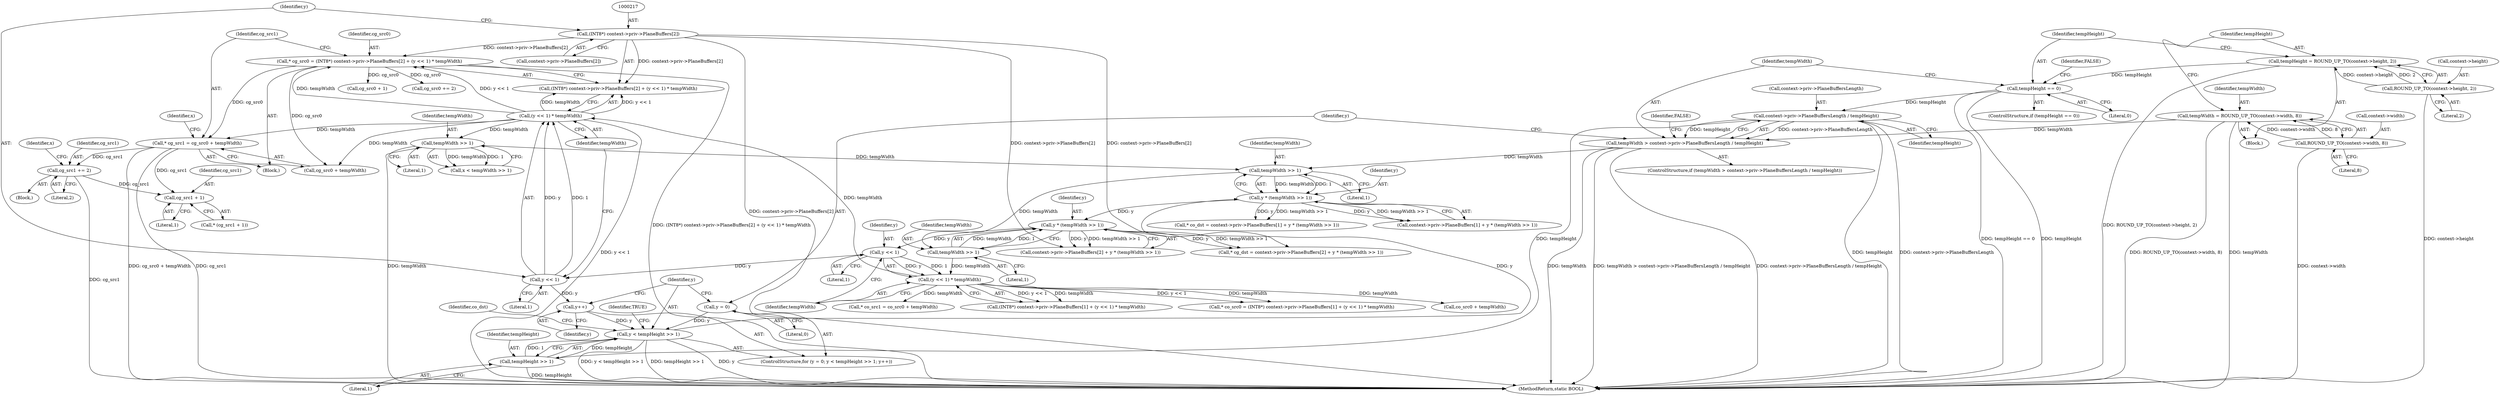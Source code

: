 digraph "0_FreeRDP_d1112c279bd1a327e8e4d0b5f371458bf2579659_6@integer" {
"1000231" [label="(Call,* cg_src1 = cg_src0 + tempWidth)"];
"1000213" [label="(Call,* cg_src0 = (INT8*) context->priv->PlaneBuffers[2] + (y << 1) * tempWidth)"];
"1000216" [label="(Call,(INT8*) context->priv->PlaneBuffers[2])"];
"1000225" [label="(Call,(y << 1) * tempWidth)"];
"1000226" [label="(Call,y << 1)"];
"1000202" [label="(Call,y << 1)"];
"1000183" [label="(Call,y * (tempWidth >> 1))"];
"1000167" [label="(Call,y * (tempWidth >> 1))"];
"1000148" [label="(Call,y < tempHeight >> 1)"];
"1000153" [label="(Call,y++)"];
"1000145" [label="(Call,y = 0)"];
"1000150" [label="(Call,tempHeight >> 1)"];
"1000135" [label="(Call,context->priv->PlaneBuffersLength / tempHeight)"];
"1000127" [label="(Call,tempHeight == 0)"];
"1000119" [label="(Call,tempHeight = ROUND_UP_TO(context->height, 2))"];
"1000121" [label="(Call,ROUND_UP_TO(context->height, 2))"];
"1000169" [label="(Call,tempWidth >> 1)"];
"1000133" [label="(Call,tempWidth > context->priv->PlaneBuffersLength / tempHeight)"];
"1000112" [label="(Call,tempWidth = ROUND_UP_TO(context->width, 8))"];
"1000114" [label="(Call,ROUND_UP_TO(context->width, 8))"];
"1000242" [label="(Call,tempWidth >> 1)"];
"1000185" [label="(Call,tempWidth >> 1)"];
"1000201" [label="(Call,(y << 1) * tempWidth)"];
"1000306" [label="(Call,cg_src1 + 1)"];
"1000319" [label="(Call,cg_src1 += 2)"];
"1000147" [label="(Literal,0)"];
"1000203" [label="(Identifier,y)"];
"1000246" [label="(Identifier,x)"];
"1000232" [label="(Identifier,cg_src1)"];
"1000127" [label="(Call,tempHeight == 0)"];
"1000145" [label="(Call,y = 0)"];
"1000157" [label="(Call,* co_dst = context->priv->PlaneBuffers[1] + y * (tempWidth >> 1))"];
"1000126" [label="(ControlStructure,if (tempHeight == 0))"];
"1000204" [label="(Literal,1)"];
"1000213" [label="(Call,* cg_src0 = (INT8*) context->priv->PlaneBuffers[2] + (y << 1) * tempWidth)"];
"1000131" [label="(Identifier,FALSE)"];
"1000243" [label="(Identifier,tempWidth)"];
"1000215" [label="(Call,(INT8*) context->priv->PlaneBuffers[2] + (y << 1) * tempWidth)"];
"1000129" [label="(Literal,0)"];
"1000170" [label="(Identifier,tempWidth)"];
"1000122" [label="(Call,context->height)"];
"1000141" [label="(Identifier,tempHeight)"];
"1000114" [label="(Call,ROUND_UP_TO(context->width, 8))"];
"1000295" [label="(Call,cg_src0 + 1)"];
"1000136" [label="(Call,context->priv->PlaneBuffersLength)"];
"1000183" [label="(Call,y * (tempWidth >> 1))"];
"1000155" [label="(Block,)"];
"1000167" [label="(Call,y * (tempWidth >> 1))"];
"1000207" [label="(Call,* co_src1 = co_src0 + tempWidth)"];
"1000149" [label="(Identifier,y)"];
"1000225" [label="(Call,(y << 1) * tempWidth)"];
"1000244" [label="(Literal,1)"];
"1000305" [label="(Call,* (cg_src1 + 1))"];
"1000125" [label="(Literal,2)"];
"1000102" [label="(Block,)"];
"1000153" [label="(Call,y++)"];
"1000144" [label="(ControlStructure,for (y = 0; y < tempHeight >> 1; y++))"];
"1000150" [label="(Call,tempHeight >> 1)"];
"1000135" [label="(Call,context->priv->PlaneBuffersLength / tempHeight)"];
"1000119" [label="(Call,tempHeight = ROUND_UP_TO(context->height, 2))"];
"1000307" [label="(Identifier,cg_src1)"];
"1000113" [label="(Identifier,tempWidth)"];
"1000115" [label="(Call,context->width)"];
"1000320" [label="(Identifier,cg_src1)"];
"1000154" [label="(Identifier,y)"];
"1000226" [label="(Call,y << 1)"];
"1000218" [label="(Call,context->priv->PlaneBuffers[2])"];
"1000173" [label="(Call,* cg_dst = context->priv->PlaneBuffers[2] + y * (tempWidth >> 1))"];
"1000191" [label="(Call,(INT8*) context->priv->PlaneBuffers[1] + (y << 1) * tempWidth)"];
"1000134" [label="(Identifier,tempWidth)"];
"1000202" [label="(Call,y << 1)"];
"1000316" [label="(Call,cg_src0 += 2)"];
"1000151" [label="(Identifier,tempHeight)"];
"1000175" [label="(Call,context->priv->PlaneBuffers[2] + y * (tempWidth >> 1))"];
"1000148" [label="(Call,y < tempHeight >> 1)"];
"1000229" [label="(Identifier,tempWidth)"];
"1000184" [label="(Identifier,y)"];
"1000231" [label="(Call,* cg_src1 = cg_src0 + tempWidth)"];
"1000146" [label="(Identifier,y)"];
"1000306" [label="(Call,cg_src1 + 1)"];
"1000209" [label="(Call,co_src0 + tempWidth)"];
"1000321" [label="(Literal,2)"];
"1000121" [label="(Call,ROUND_UP_TO(context->height, 2))"];
"1000238" [label="(Identifier,x)"];
"1000152" [label="(Literal,1)"];
"1000118" [label="(Literal,8)"];
"1000169" [label="(Call,tempWidth >> 1)"];
"1000186" [label="(Identifier,tempWidth)"];
"1000120" [label="(Identifier,tempHeight)"];
"1000205" [label="(Identifier,tempWidth)"];
"1000216" [label="(Call,(INT8*) context->priv->PlaneBuffers[2])"];
"1000233" [label="(Call,cg_src0 + tempWidth)"];
"1000158" [label="(Identifier,co_dst)"];
"1000319" [label="(Call,cg_src1 += 2)"];
"1000240" [label="(Call,x < tempWidth >> 1)"];
"1000324" [label="(MethodReturn,static BOOL)"];
"1000159" [label="(Call,context->priv->PlaneBuffers[1] + y * (tempWidth >> 1))"];
"1000133" [label="(Call,tempWidth > context->priv->PlaneBuffersLength / tempHeight)"];
"1000323" [label="(Identifier,TRUE)"];
"1000143" [label="(Identifier,FALSE)"];
"1000185" [label="(Call,tempWidth >> 1)"];
"1000132" [label="(ControlStructure,if (tempWidth > context->priv->PlaneBuffersLength / tempHeight))"];
"1000242" [label="(Call,tempWidth >> 1)"];
"1000189" [label="(Call,* co_src0 = (INT8*) context->priv->PlaneBuffers[1] + (y << 1) * tempWidth)"];
"1000201" [label="(Call,(y << 1) * tempWidth)"];
"1000227" [label="(Identifier,y)"];
"1000112" [label="(Call,tempWidth = ROUND_UP_TO(context->width, 8))"];
"1000228" [label="(Literal,1)"];
"1000308" [label="(Literal,1)"];
"1000128" [label="(Identifier,tempHeight)"];
"1000168" [label="(Identifier,y)"];
"1000247" [label="(Block,)"];
"1000214" [label="(Identifier,cg_src0)"];
"1000187" [label="(Literal,1)"];
"1000171" [label="(Literal,1)"];
"1000231" -> "1000155"  [label="AST: "];
"1000231" -> "1000233"  [label="CFG: "];
"1000232" -> "1000231"  [label="AST: "];
"1000233" -> "1000231"  [label="AST: "];
"1000238" -> "1000231"  [label="CFG: "];
"1000231" -> "1000324"  [label="DDG: cg_src0 + tempWidth"];
"1000231" -> "1000324"  [label="DDG: cg_src1"];
"1000213" -> "1000231"  [label="DDG: cg_src0"];
"1000225" -> "1000231"  [label="DDG: tempWidth"];
"1000231" -> "1000306"  [label="DDG: cg_src1"];
"1000231" -> "1000319"  [label="DDG: cg_src1"];
"1000213" -> "1000155"  [label="AST: "];
"1000213" -> "1000215"  [label="CFG: "];
"1000214" -> "1000213"  [label="AST: "];
"1000215" -> "1000213"  [label="AST: "];
"1000232" -> "1000213"  [label="CFG: "];
"1000213" -> "1000324"  [label="DDG: (INT8*) context->priv->PlaneBuffers[2] + (y << 1) * tempWidth"];
"1000216" -> "1000213"  [label="DDG: context->priv->PlaneBuffers[2]"];
"1000225" -> "1000213"  [label="DDG: y << 1"];
"1000225" -> "1000213"  [label="DDG: tempWidth"];
"1000213" -> "1000233"  [label="DDG: cg_src0"];
"1000213" -> "1000295"  [label="DDG: cg_src0"];
"1000213" -> "1000316"  [label="DDG: cg_src0"];
"1000216" -> "1000215"  [label="AST: "];
"1000216" -> "1000218"  [label="CFG: "];
"1000217" -> "1000216"  [label="AST: "];
"1000218" -> "1000216"  [label="AST: "];
"1000227" -> "1000216"  [label="CFG: "];
"1000216" -> "1000324"  [label="DDG: context->priv->PlaneBuffers[2]"];
"1000216" -> "1000173"  [label="DDG: context->priv->PlaneBuffers[2]"];
"1000216" -> "1000175"  [label="DDG: context->priv->PlaneBuffers[2]"];
"1000216" -> "1000215"  [label="DDG: context->priv->PlaneBuffers[2]"];
"1000225" -> "1000215"  [label="AST: "];
"1000225" -> "1000229"  [label="CFG: "];
"1000226" -> "1000225"  [label="AST: "];
"1000229" -> "1000225"  [label="AST: "];
"1000215" -> "1000225"  [label="CFG: "];
"1000225" -> "1000324"  [label="DDG: y << 1"];
"1000225" -> "1000215"  [label="DDG: y << 1"];
"1000225" -> "1000215"  [label="DDG: tempWidth"];
"1000226" -> "1000225"  [label="DDG: y"];
"1000226" -> "1000225"  [label="DDG: 1"];
"1000201" -> "1000225"  [label="DDG: tempWidth"];
"1000225" -> "1000233"  [label="DDG: tempWidth"];
"1000225" -> "1000242"  [label="DDG: tempWidth"];
"1000226" -> "1000228"  [label="CFG: "];
"1000227" -> "1000226"  [label="AST: "];
"1000228" -> "1000226"  [label="AST: "];
"1000229" -> "1000226"  [label="CFG: "];
"1000226" -> "1000153"  [label="DDG: y"];
"1000202" -> "1000226"  [label="DDG: y"];
"1000202" -> "1000201"  [label="AST: "];
"1000202" -> "1000204"  [label="CFG: "];
"1000203" -> "1000202"  [label="AST: "];
"1000204" -> "1000202"  [label="AST: "];
"1000205" -> "1000202"  [label="CFG: "];
"1000202" -> "1000201"  [label="DDG: y"];
"1000202" -> "1000201"  [label="DDG: 1"];
"1000183" -> "1000202"  [label="DDG: y"];
"1000183" -> "1000175"  [label="AST: "];
"1000183" -> "1000185"  [label="CFG: "];
"1000184" -> "1000183"  [label="AST: "];
"1000185" -> "1000183"  [label="AST: "];
"1000175" -> "1000183"  [label="CFG: "];
"1000183" -> "1000173"  [label="DDG: y"];
"1000183" -> "1000173"  [label="DDG: tempWidth >> 1"];
"1000183" -> "1000175"  [label="DDG: y"];
"1000183" -> "1000175"  [label="DDG: tempWidth >> 1"];
"1000167" -> "1000183"  [label="DDG: y"];
"1000185" -> "1000183"  [label="DDG: tempWidth"];
"1000185" -> "1000183"  [label="DDG: 1"];
"1000167" -> "1000159"  [label="AST: "];
"1000167" -> "1000169"  [label="CFG: "];
"1000168" -> "1000167"  [label="AST: "];
"1000169" -> "1000167"  [label="AST: "];
"1000159" -> "1000167"  [label="CFG: "];
"1000167" -> "1000157"  [label="DDG: y"];
"1000167" -> "1000157"  [label="DDG: tempWidth >> 1"];
"1000167" -> "1000159"  [label="DDG: y"];
"1000167" -> "1000159"  [label="DDG: tempWidth >> 1"];
"1000148" -> "1000167"  [label="DDG: y"];
"1000169" -> "1000167"  [label="DDG: tempWidth"];
"1000169" -> "1000167"  [label="DDG: 1"];
"1000148" -> "1000144"  [label="AST: "];
"1000148" -> "1000150"  [label="CFG: "];
"1000149" -> "1000148"  [label="AST: "];
"1000150" -> "1000148"  [label="AST: "];
"1000158" -> "1000148"  [label="CFG: "];
"1000323" -> "1000148"  [label="CFG: "];
"1000148" -> "1000324"  [label="DDG: y"];
"1000148" -> "1000324"  [label="DDG: y < tempHeight >> 1"];
"1000148" -> "1000324"  [label="DDG: tempHeight >> 1"];
"1000153" -> "1000148"  [label="DDG: y"];
"1000145" -> "1000148"  [label="DDG: y"];
"1000150" -> "1000148"  [label="DDG: tempHeight"];
"1000150" -> "1000148"  [label="DDG: 1"];
"1000153" -> "1000144"  [label="AST: "];
"1000153" -> "1000154"  [label="CFG: "];
"1000154" -> "1000153"  [label="AST: "];
"1000149" -> "1000153"  [label="CFG: "];
"1000145" -> "1000144"  [label="AST: "];
"1000145" -> "1000147"  [label="CFG: "];
"1000146" -> "1000145"  [label="AST: "];
"1000147" -> "1000145"  [label="AST: "];
"1000149" -> "1000145"  [label="CFG: "];
"1000150" -> "1000152"  [label="CFG: "];
"1000151" -> "1000150"  [label="AST: "];
"1000152" -> "1000150"  [label="AST: "];
"1000150" -> "1000324"  [label="DDG: tempHeight"];
"1000135" -> "1000150"  [label="DDG: tempHeight"];
"1000135" -> "1000133"  [label="AST: "];
"1000135" -> "1000141"  [label="CFG: "];
"1000136" -> "1000135"  [label="AST: "];
"1000141" -> "1000135"  [label="AST: "];
"1000133" -> "1000135"  [label="CFG: "];
"1000135" -> "1000324"  [label="DDG: tempHeight"];
"1000135" -> "1000324"  [label="DDG: context->priv->PlaneBuffersLength"];
"1000135" -> "1000133"  [label="DDG: context->priv->PlaneBuffersLength"];
"1000135" -> "1000133"  [label="DDG: tempHeight"];
"1000127" -> "1000135"  [label="DDG: tempHeight"];
"1000127" -> "1000126"  [label="AST: "];
"1000127" -> "1000129"  [label="CFG: "];
"1000128" -> "1000127"  [label="AST: "];
"1000129" -> "1000127"  [label="AST: "];
"1000131" -> "1000127"  [label="CFG: "];
"1000134" -> "1000127"  [label="CFG: "];
"1000127" -> "1000324"  [label="DDG: tempHeight == 0"];
"1000127" -> "1000324"  [label="DDG: tempHeight"];
"1000119" -> "1000127"  [label="DDG: tempHeight"];
"1000119" -> "1000102"  [label="AST: "];
"1000119" -> "1000121"  [label="CFG: "];
"1000120" -> "1000119"  [label="AST: "];
"1000121" -> "1000119"  [label="AST: "];
"1000128" -> "1000119"  [label="CFG: "];
"1000119" -> "1000324"  [label="DDG: ROUND_UP_TO(context->height, 2)"];
"1000121" -> "1000119"  [label="DDG: context->height"];
"1000121" -> "1000119"  [label="DDG: 2"];
"1000121" -> "1000125"  [label="CFG: "];
"1000122" -> "1000121"  [label="AST: "];
"1000125" -> "1000121"  [label="AST: "];
"1000121" -> "1000324"  [label="DDG: context->height"];
"1000169" -> "1000171"  [label="CFG: "];
"1000170" -> "1000169"  [label="AST: "];
"1000171" -> "1000169"  [label="AST: "];
"1000133" -> "1000169"  [label="DDG: tempWidth"];
"1000242" -> "1000169"  [label="DDG: tempWidth"];
"1000169" -> "1000185"  [label="DDG: tempWidth"];
"1000133" -> "1000132"  [label="AST: "];
"1000134" -> "1000133"  [label="AST: "];
"1000143" -> "1000133"  [label="CFG: "];
"1000146" -> "1000133"  [label="CFG: "];
"1000133" -> "1000324"  [label="DDG: tempWidth"];
"1000133" -> "1000324"  [label="DDG: tempWidth > context->priv->PlaneBuffersLength / tempHeight"];
"1000133" -> "1000324"  [label="DDG: context->priv->PlaneBuffersLength / tempHeight"];
"1000112" -> "1000133"  [label="DDG: tempWidth"];
"1000112" -> "1000102"  [label="AST: "];
"1000112" -> "1000114"  [label="CFG: "];
"1000113" -> "1000112"  [label="AST: "];
"1000114" -> "1000112"  [label="AST: "];
"1000120" -> "1000112"  [label="CFG: "];
"1000112" -> "1000324"  [label="DDG: ROUND_UP_TO(context->width, 8)"];
"1000112" -> "1000324"  [label="DDG: tempWidth"];
"1000114" -> "1000112"  [label="DDG: context->width"];
"1000114" -> "1000112"  [label="DDG: 8"];
"1000114" -> "1000118"  [label="CFG: "];
"1000115" -> "1000114"  [label="AST: "];
"1000118" -> "1000114"  [label="AST: "];
"1000114" -> "1000324"  [label="DDG: context->width"];
"1000242" -> "1000240"  [label="AST: "];
"1000242" -> "1000244"  [label="CFG: "];
"1000243" -> "1000242"  [label="AST: "];
"1000244" -> "1000242"  [label="AST: "];
"1000240" -> "1000242"  [label="CFG: "];
"1000242" -> "1000324"  [label="DDG: tempWidth"];
"1000242" -> "1000240"  [label="DDG: tempWidth"];
"1000242" -> "1000240"  [label="DDG: 1"];
"1000185" -> "1000187"  [label="CFG: "];
"1000186" -> "1000185"  [label="AST: "];
"1000187" -> "1000185"  [label="AST: "];
"1000185" -> "1000201"  [label="DDG: tempWidth"];
"1000201" -> "1000191"  [label="AST: "];
"1000201" -> "1000205"  [label="CFG: "];
"1000205" -> "1000201"  [label="AST: "];
"1000191" -> "1000201"  [label="CFG: "];
"1000201" -> "1000189"  [label="DDG: y << 1"];
"1000201" -> "1000189"  [label="DDG: tempWidth"];
"1000201" -> "1000191"  [label="DDG: y << 1"];
"1000201" -> "1000191"  [label="DDG: tempWidth"];
"1000201" -> "1000207"  [label="DDG: tempWidth"];
"1000201" -> "1000209"  [label="DDG: tempWidth"];
"1000306" -> "1000305"  [label="AST: "];
"1000306" -> "1000308"  [label="CFG: "];
"1000307" -> "1000306"  [label="AST: "];
"1000308" -> "1000306"  [label="AST: "];
"1000305" -> "1000306"  [label="CFG: "];
"1000319" -> "1000306"  [label="DDG: cg_src1"];
"1000319" -> "1000247"  [label="AST: "];
"1000319" -> "1000321"  [label="CFG: "];
"1000320" -> "1000319"  [label="AST: "];
"1000321" -> "1000319"  [label="AST: "];
"1000246" -> "1000319"  [label="CFG: "];
"1000319" -> "1000324"  [label="DDG: cg_src1"];
}
